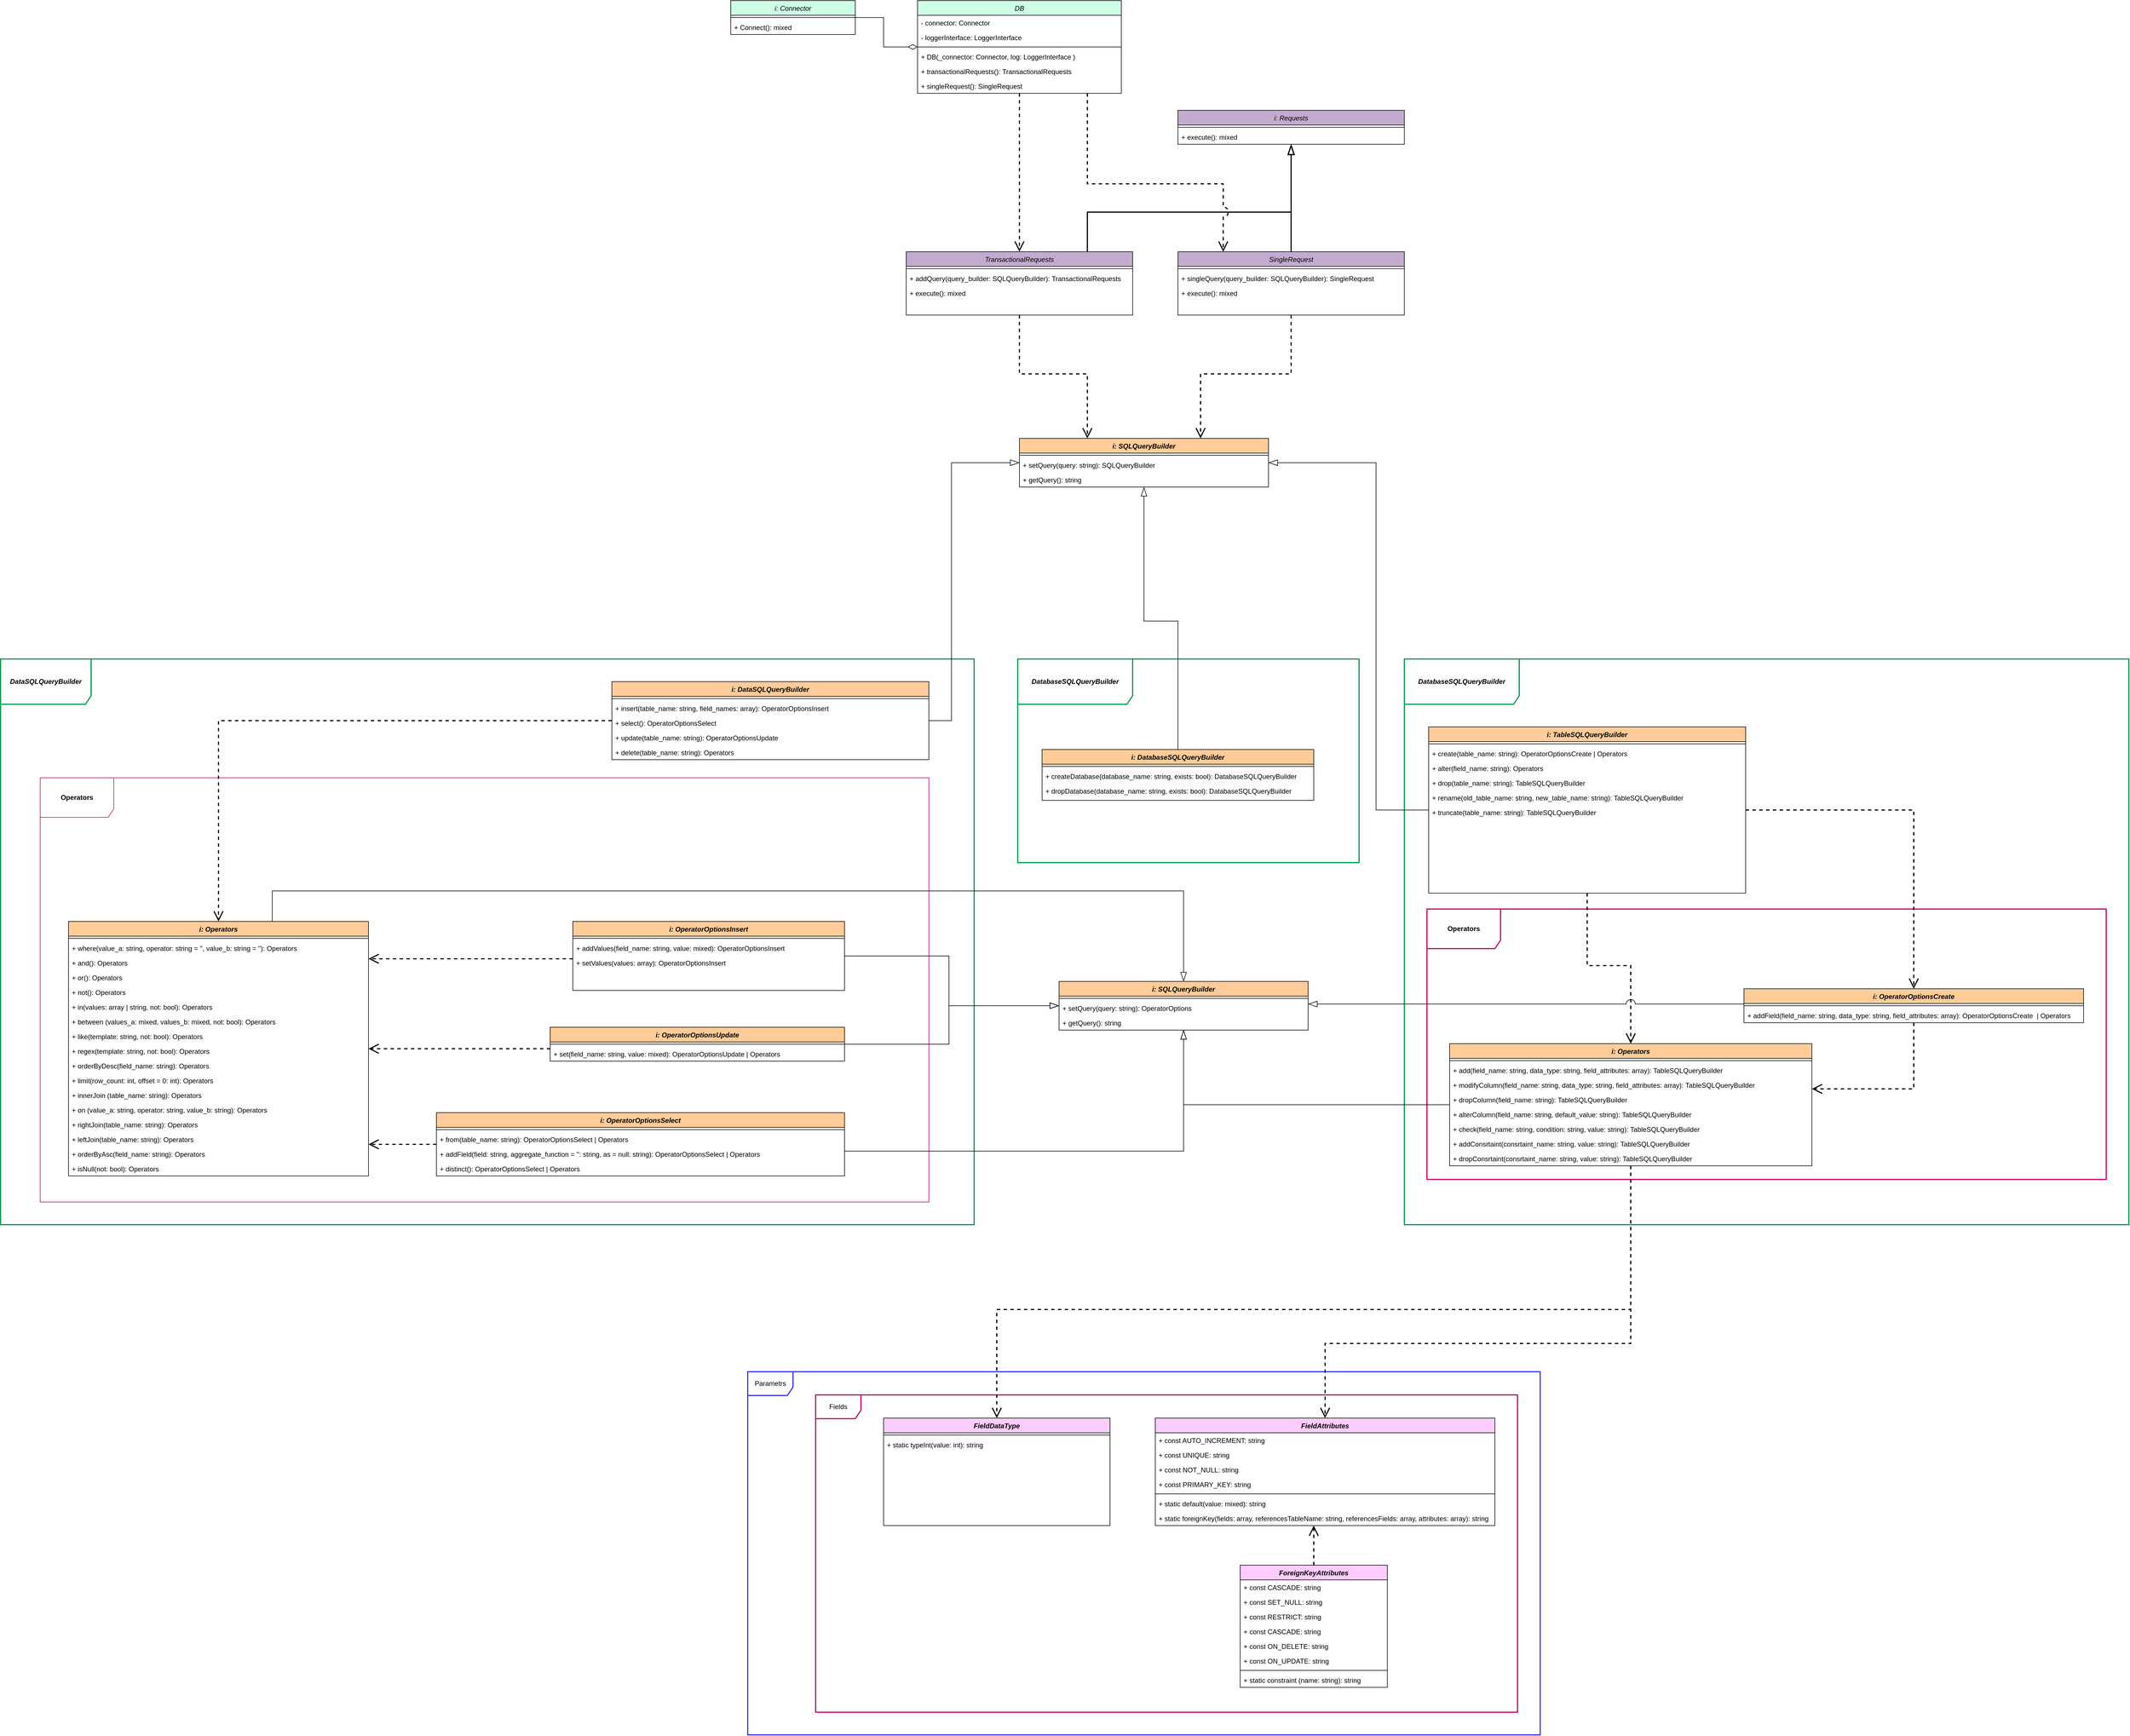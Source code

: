 <mxfile version="20.7.4" type="github">
  <diagram id="C5RBs43oDa-KdzZeNtuy" name="Page-1">
    <mxGraphModel dx="5148" dy="3115" grid="1" gridSize="10" guides="1" tooltips="1" connect="1" arrows="1" fold="1" page="1" pageScale="1" pageWidth="827" pageHeight="1169" math="0" shadow="0">
      <root>
        <mxCell id="WIyWlLk6GJQsqaUBKTNV-0" />
        <mxCell id="WIyWlLk6GJQsqaUBKTNV-1" parent="WIyWlLk6GJQsqaUBKTNV-0" />
        <mxCell id="WAiN5-q9JDeV7tkKnbZo-59" value="Parametrs" style="shape=umlFrame;whiteSpace=wrap;html=1;strokeColor=#3333FF;strokeWidth=2;width=80;height=42;" vertex="1" parent="WIyWlLk6GJQsqaUBKTNV-1">
          <mxGeometry x="-280" y="1900" width="1400" height="642" as="geometry" />
        </mxCell>
        <mxCell id="WAiN5-q9JDeV7tkKnbZo-60" value="Fields" style="shape=umlFrame;whiteSpace=wrap;html=1;strokeColor=#CC0066;strokeWidth=2;width=80;height=42;" vertex="1" parent="WIyWlLk6GJQsqaUBKTNV-1">
          <mxGeometry x="-160" y="1941" width="1240" height="561" as="geometry" />
        </mxCell>
        <mxCell id="WAiN5-q9JDeV7tkKnbZo-33" value="&lt;span style=&quot;font-style: italic; font-weight: 700;&quot;&gt;DatabaseSQLQueryBuilder&lt;/span&gt;" style="shape=umlFrame;whiteSpace=wrap;html=1;width=203;height=80;strokeWidth=2;strokeColor=#00994D;" vertex="1" parent="WIyWlLk6GJQsqaUBKTNV-1">
          <mxGeometry x="880" y="640" width="1280" height="1000" as="geometry" />
        </mxCell>
        <mxCell id="WAiN5-q9JDeV7tkKnbZo-46" value="&lt;b&gt;Operators&lt;/b&gt;" style="shape=umlFrame;whiteSpace=wrap;html=1;width=130;height=70;strokeWidth=2;strokeColor=#CC0066;" vertex="1" parent="WIyWlLk6GJQsqaUBKTNV-1">
          <mxGeometry x="920" y="1082" width="1200" height="478" as="geometry" />
        </mxCell>
        <mxCell id="WAiN5-q9JDeV7tkKnbZo-32" value="&lt;span style=&quot;font-style: italic; font-weight: 700;&quot;&gt;DatabaseSQLQueryBuilder&lt;/span&gt;" style="shape=umlFrame;whiteSpace=wrap;html=1;width=203;height=80;strokeWidth=2;strokeColor=#00994D;" vertex="1" parent="WIyWlLk6GJQsqaUBKTNV-1">
          <mxGeometry x="197" y="640" width="603" height="360" as="geometry" />
        </mxCell>
        <mxCell id="WAiN5-q9JDeV7tkKnbZo-31" value="&lt;span style=&quot;font-style: italic; font-weight: 700;&quot;&gt;DataSQLQueryBuilder&lt;/span&gt;" style="shape=umlFrame;whiteSpace=wrap;html=1;width=160;height=80;strokeWidth=2;strokeColor=#00994D;" vertex="1" parent="WIyWlLk6GJQsqaUBKTNV-1">
          <mxGeometry x="-1600" y="640" width="1720" height="1000" as="geometry" />
        </mxCell>
        <mxCell id="WAiN5-q9JDeV7tkKnbZo-30" value="&lt;b&gt;Operators&lt;/b&gt;" style="shape=umlFrame;whiteSpace=wrap;html=1;width=130;height=70;strokeWidth=1;strokeColor=#CC0066;" vertex="1" parent="WIyWlLk6GJQsqaUBKTNV-1">
          <mxGeometry x="-1530" y="850" width="1570" height="750" as="geometry" />
        </mxCell>
        <mxCell id="WAiN5-q9JDeV7tkKnbZo-80" style="edgeStyle=orthogonalEdgeStyle;rounded=0;jumpStyle=arc;jumpSize=16;orthogonalLoop=1;jettySize=auto;html=1;strokeColor=#000000;strokeWidth=2;endArrow=blockThin;endFill=0;endSize=14;" edge="1" parent="WIyWlLk6GJQsqaUBKTNV-1" source="Jzhj4ECDjxH0V27W4Rqe-80" target="WAiN5-q9JDeV7tkKnbZo-76">
          <mxGeometry x="1" y="-148" relative="1" as="geometry">
            <Array as="points">
              <mxPoint x="320" y="-150" />
              <mxPoint x="680" y="-150" />
            </Array>
            <mxPoint x="130" y="-78" as="offset" />
          </mxGeometry>
        </mxCell>
        <mxCell id="WAiN5-q9JDeV7tkKnbZo-114" style="edgeStyle=orthogonalEdgeStyle;rounded=0;jumpStyle=arc;jumpSize=16;orthogonalLoop=1;jettySize=auto;html=1;dashed=1;strokeColor=#000000;strokeWidth=2;endArrow=open;endFill=0;endSize=14;" edge="1" parent="WIyWlLk6GJQsqaUBKTNV-1" source="Jzhj4ECDjxH0V27W4Rqe-80" target="Jzhj4ECDjxH0V27W4Rqe-112">
          <mxGeometry relative="1" as="geometry">
            <Array as="points">
              <mxPoint x="200" y="136" />
              <mxPoint x="320" y="136" />
            </Array>
          </mxGeometry>
        </mxCell>
        <mxCell id="Jzhj4ECDjxH0V27W4Rqe-80" value="TransactionalRequests" style="swimlane;fontStyle=2;align=center;verticalAlign=top;childLayout=stackLayout;horizontal=1;startSize=26;horizontalStack=0;resizeParent=1;resizeLast=0;collapsible=1;marginBottom=0;rounded=0;shadow=0;strokeWidth=1;fillStyle=solid;fillColor=#C3ABD0;swimlaneFillColor=default;" parent="WIyWlLk6GJQsqaUBKTNV-1" vertex="1">
          <mxGeometry y="-80" width="400" height="112" as="geometry">
            <mxRectangle x="230" y="140" width="160" height="26" as="alternateBounds" />
          </mxGeometry>
        </mxCell>
        <mxCell id="Jzhj4ECDjxH0V27W4Rqe-82" value="" style="line;html=1;strokeWidth=1;align=left;verticalAlign=middle;spacingTop=-1;spacingLeft=3;spacingRight=3;rotatable=0;labelPosition=right;points=[];portConstraint=eastwest;" parent="Jzhj4ECDjxH0V27W4Rqe-80" vertex="1">
          <mxGeometry y="26" width="400" height="8" as="geometry" />
        </mxCell>
        <mxCell id="Jzhj4ECDjxH0V27W4Rqe-83" value="+ addQuery(query_builder: SQLQueryBuilder): TransactionalRequests" style="text;align=left;verticalAlign=top;spacingLeft=4;spacingRight=4;overflow=hidden;rotatable=0;points=[[0,0.5],[1,0.5]];portConstraint=eastwest;" parent="Jzhj4ECDjxH0V27W4Rqe-80" vertex="1">
          <mxGeometry y="34" width="400" height="26" as="geometry" />
        </mxCell>
        <mxCell id="Jzhj4ECDjxH0V27W4Rqe-84" value="+ execute(): mixed" style="text;align=left;verticalAlign=top;spacingLeft=4;spacingRight=4;overflow=hidden;rotatable=0;points=[[0,0.5],[1,0.5]];portConstraint=eastwest;" parent="Jzhj4ECDjxH0V27W4Rqe-80" vertex="1">
          <mxGeometry y="60" width="400" height="26" as="geometry" />
        </mxCell>
        <mxCell id="WAiN5-q9JDeV7tkKnbZo-81" style="edgeStyle=orthogonalEdgeStyle;rounded=0;jumpStyle=arc;jumpSize=16;orthogonalLoop=1;jettySize=auto;html=1;strokeColor=#000000;strokeWidth=2;endArrow=blockThin;endFill=0;endSize=14;" edge="1" parent="WIyWlLk6GJQsqaUBKTNV-1" source="Jzhj4ECDjxH0V27W4Rqe-87" target="WAiN5-q9JDeV7tkKnbZo-76">
          <mxGeometry relative="1" as="geometry" />
        </mxCell>
        <mxCell id="WAiN5-q9JDeV7tkKnbZo-115" style="edgeStyle=orthogonalEdgeStyle;rounded=0;jumpStyle=arc;jumpSize=16;orthogonalLoop=1;jettySize=auto;html=1;dashed=1;strokeColor=#000000;strokeWidth=2;endArrow=open;endFill=0;endSize=14;" edge="1" parent="WIyWlLk6GJQsqaUBKTNV-1" source="Jzhj4ECDjxH0V27W4Rqe-87" target="Jzhj4ECDjxH0V27W4Rqe-112">
          <mxGeometry relative="1" as="geometry">
            <Array as="points">
              <mxPoint x="680" y="136" />
              <mxPoint x="520" y="136" />
            </Array>
          </mxGeometry>
        </mxCell>
        <mxCell id="Jzhj4ECDjxH0V27W4Rqe-87" value="SingleRequest" style="swimlane;fontStyle=2;align=center;verticalAlign=top;childLayout=stackLayout;horizontal=1;startSize=26;horizontalStack=0;resizeParent=1;resizeLast=0;collapsible=1;marginBottom=0;rounded=0;shadow=0;strokeWidth=1;fillStyle=solid;fillColor=#C3ABD0;swimlaneFillColor=default;" parent="WIyWlLk6GJQsqaUBKTNV-1" vertex="1">
          <mxGeometry x="480" y="-80" width="400" height="112" as="geometry">
            <mxRectangle x="230" y="140" width="160" height="26" as="alternateBounds" />
          </mxGeometry>
        </mxCell>
        <mxCell id="Jzhj4ECDjxH0V27W4Rqe-89" value="" style="line;html=1;strokeWidth=1;align=left;verticalAlign=middle;spacingTop=-1;spacingLeft=3;spacingRight=3;rotatable=0;labelPosition=right;points=[];portConstraint=eastwest;" parent="Jzhj4ECDjxH0V27W4Rqe-87" vertex="1">
          <mxGeometry y="26" width="400" height="8" as="geometry" />
        </mxCell>
        <mxCell id="Jzhj4ECDjxH0V27W4Rqe-90" value="+ singleQuery(query_builder: SQLQueryBuilder): SingleRequest" style="text;align=left;verticalAlign=top;spacingLeft=4;spacingRight=4;overflow=hidden;rotatable=0;points=[[0,0.5],[1,0.5]];portConstraint=eastwest;" parent="Jzhj4ECDjxH0V27W4Rqe-87" vertex="1">
          <mxGeometry y="34" width="400" height="26" as="geometry" />
        </mxCell>
        <mxCell id="btSzxbVB9oNvJOBYR2sH-69" value="+ execute(): mixed" style="text;align=left;verticalAlign=top;spacingLeft=4;spacingRight=4;overflow=hidden;rotatable=0;points=[[0,0.5],[1,0.5]];portConstraint=eastwest;" parent="Jzhj4ECDjxH0V27W4Rqe-87" vertex="1">
          <mxGeometry y="60" width="400" height="26" as="geometry" />
        </mxCell>
        <mxCell id="WAiN5-q9JDeV7tkKnbZo-65" style="edgeStyle=orthogonalEdgeStyle;rounded=0;orthogonalLoop=1;jettySize=auto;html=1;strokeWidth=1;endArrow=blockThin;endFill=0;endSize=14;jumpStyle=arc;jumpSize=16;" edge="1" parent="WIyWlLk6GJQsqaUBKTNV-1" source="Jzhj4ECDjxH0V27W4Rqe-106" target="Jzhj4ECDjxH0V27W4Rqe-112">
          <mxGeometry relative="1" as="geometry">
            <Array as="points">
              <mxPoint x="80" y="749" />
              <mxPoint x="80" y="293" />
            </Array>
          </mxGeometry>
        </mxCell>
        <mxCell id="WAiN5-q9JDeV7tkKnbZo-99" style="edgeStyle=orthogonalEdgeStyle;rounded=0;jumpStyle=arc;jumpSize=16;orthogonalLoop=1;jettySize=auto;html=1;strokeColor=#000000;strokeWidth=2;endArrow=open;endFill=0;endSize=14;dashed=1;" edge="1" parent="WIyWlLk6GJQsqaUBKTNV-1" source="Jzhj4ECDjxH0V27W4Rqe-106" target="btSzxbVB9oNvJOBYR2sH-74">
          <mxGeometry relative="1" as="geometry" />
        </mxCell>
        <mxCell id="Jzhj4ECDjxH0V27W4Rqe-106" value="i: DataSQLQueryBuilder" style="swimlane;fontStyle=3;align=center;verticalAlign=top;childLayout=stackLayout;horizontal=1;startSize=26;horizontalStack=0;resizeParent=1;resizeLast=0;collapsible=1;marginBottom=0;rounded=0;shadow=0;strokeWidth=1;fillStyle=solid;fillColor=#FFCC99;swimlaneFillColor=default;" parent="WIyWlLk6GJQsqaUBKTNV-1" vertex="1">
          <mxGeometry x="-520" y="680" width="560" height="138" as="geometry">
            <mxRectangle x="230" y="140" width="160" height="26" as="alternateBounds" />
          </mxGeometry>
        </mxCell>
        <mxCell id="Jzhj4ECDjxH0V27W4Rqe-107" value="" style="line;html=1;strokeWidth=1;align=left;verticalAlign=middle;spacingTop=-1;spacingLeft=3;spacingRight=3;rotatable=0;labelPosition=right;points=[];portConstraint=eastwest;" parent="Jzhj4ECDjxH0V27W4Rqe-106" vertex="1">
          <mxGeometry y="26" width="560" height="8" as="geometry" />
        </mxCell>
        <mxCell id="btSzxbVB9oNvJOBYR2sH-99" value="+ insert(table_name: string, field_names: array): OperatorOptionsInsert" style="text;align=left;verticalAlign=top;spacingLeft=4;spacingRight=4;overflow=hidden;rotatable=0;points=[[0,0.5],[1,0.5]];portConstraint=eastwest;" parent="Jzhj4ECDjxH0V27W4Rqe-106" vertex="1">
          <mxGeometry y="34" width="560" height="26" as="geometry" />
        </mxCell>
        <mxCell id="Jzhj4ECDjxH0V27W4Rqe-109" value="+ select(): OperatorOptionsSelect" style="text;align=left;verticalAlign=top;spacingLeft=4;spacingRight=4;overflow=hidden;rotatable=0;points=[[0,0.5],[1,0.5]];portConstraint=eastwest;" parent="Jzhj4ECDjxH0V27W4Rqe-106" vertex="1">
          <mxGeometry y="60" width="560" height="26" as="geometry" />
        </mxCell>
        <mxCell id="btSzxbVB9oNvJOBYR2sH-103" value="+ update(table_name: string): OperatorOptionsUpdate" style="text;align=left;verticalAlign=top;spacingLeft=4;spacingRight=4;overflow=hidden;rotatable=0;points=[[0,0.5],[1,0.5]];portConstraint=eastwest;" parent="Jzhj4ECDjxH0V27W4Rqe-106" vertex="1">
          <mxGeometry y="86" width="560" height="26" as="geometry" />
        </mxCell>
        <mxCell id="Jzhj4ECDjxH0V27W4Rqe-111" value="+ delete(table_name: string): Operators" style="text;align=left;verticalAlign=top;spacingLeft=4;spacingRight=4;overflow=hidden;rotatable=0;points=[[0,0.5],[1,0.5]];portConstraint=eastwest;" parent="Jzhj4ECDjxH0V27W4Rqe-106" vertex="1">
          <mxGeometry y="112" width="560" height="26" as="geometry" />
        </mxCell>
        <mxCell id="Jzhj4ECDjxH0V27W4Rqe-112" value="i: SQLQueryBuilder" style="swimlane;fontStyle=3;align=center;verticalAlign=top;childLayout=stackLayout;horizontal=1;startSize=26;horizontalStack=0;resizeParent=1;resizeLast=0;collapsible=1;marginBottom=0;rounded=0;shadow=0;strokeWidth=1;fillStyle=solid;fillColor=#FFCC99;swimlaneFillColor=default;" parent="WIyWlLk6GJQsqaUBKTNV-1" vertex="1">
          <mxGeometry x="200" y="250" width="440" height="86" as="geometry">
            <mxRectangle x="230" y="140" width="160" height="26" as="alternateBounds" />
          </mxGeometry>
        </mxCell>
        <mxCell id="Jzhj4ECDjxH0V27W4Rqe-113" value="" style="line;html=1;strokeWidth=1;align=left;verticalAlign=middle;spacingTop=-1;spacingLeft=3;spacingRight=3;rotatable=0;labelPosition=right;points=[];portConstraint=eastwest;" parent="Jzhj4ECDjxH0V27W4Rqe-112" vertex="1">
          <mxGeometry y="26" width="440" height="8" as="geometry" />
        </mxCell>
        <mxCell id="Jzhj4ECDjxH0V27W4Rqe-114" value="+ setQuery(query: string): SQLQueryBuilder" style="text;align=left;verticalAlign=top;spacingLeft=4;spacingRight=4;overflow=hidden;rotatable=0;points=[[0,0.5],[1,0.5]];portConstraint=eastwest;" parent="Jzhj4ECDjxH0V27W4Rqe-112" vertex="1">
          <mxGeometry y="34" width="440" height="26" as="geometry" />
        </mxCell>
        <mxCell id="Jzhj4ECDjxH0V27W4Rqe-115" value="+ getQuery(): string" style="text;align=left;verticalAlign=top;spacingLeft=4;spacingRight=4;overflow=hidden;rotatable=0;points=[[0,0.5],[1,0.5]];portConstraint=eastwest;" parent="Jzhj4ECDjxH0V27W4Rqe-112" vertex="1">
          <mxGeometry y="60" width="440" height="26" as="geometry" />
        </mxCell>
        <mxCell id="WAiN5-q9JDeV7tkKnbZo-71" style="edgeStyle=orthogonalEdgeStyle;rounded=0;jumpStyle=arc;jumpSize=16;orthogonalLoop=1;jettySize=auto;html=1;strokeColor=#000000;strokeWidth=1;endArrow=blockThin;endFill=0;endSize=14;" edge="1" parent="WIyWlLk6GJQsqaUBKTNV-1" source="Jzhj4ECDjxH0V27W4Rqe-116" target="Jzhj4ECDjxH0V27W4Rqe-112">
          <mxGeometry relative="1" as="geometry">
            <Array as="points">
              <mxPoint x="830" y="907" />
              <mxPoint x="830" y="293" />
            </Array>
          </mxGeometry>
        </mxCell>
        <mxCell id="WAiN5-q9JDeV7tkKnbZo-104" style="edgeStyle=orthogonalEdgeStyle;rounded=0;jumpStyle=arc;jumpSize=16;orthogonalLoop=1;jettySize=auto;html=1;dashed=1;strokeColor=#000000;strokeWidth=2;endArrow=open;endFill=0;endSize=14;" edge="1" parent="WIyWlLk6GJQsqaUBKTNV-1" source="Jzhj4ECDjxH0V27W4Rqe-116" target="WAiN5-q9JDeV7tkKnbZo-47">
          <mxGeometry relative="1" as="geometry">
            <Array as="points">
              <mxPoint x="1780" y="907" />
            </Array>
          </mxGeometry>
        </mxCell>
        <mxCell id="WAiN5-q9JDeV7tkKnbZo-105" style="edgeStyle=orthogonalEdgeStyle;rounded=0;jumpStyle=arc;jumpSize=16;orthogonalLoop=1;jettySize=auto;html=1;entryX=0.5;entryY=0;entryDx=0;entryDy=0;dashed=1;strokeColor=#000000;strokeWidth=2;endArrow=open;endFill=0;endSize=14;" edge="1" parent="WIyWlLk6GJQsqaUBKTNV-1" source="Jzhj4ECDjxH0V27W4Rqe-116" target="WAiN5-q9JDeV7tkKnbZo-34">
          <mxGeometry relative="1" as="geometry" />
        </mxCell>
        <mxCell id="Jzhj4ECDjxH0V27W4Rqe-116" value="i: TableSQLQueryBuilder" style="swimlane;fontStyle=3;align=center;verticalAlign=top;childLayout=stackLayout;horizontal=1;startSize=26;horizontalStack=0;resizeParent=1;resizeLast=0;collapsible=1;marginBottom=0;rounded=0;shadow=0;strokeWidth=1;fillStyle=solid;fillColor=#FFCC99;swimlaneFillColor=default;" parent="WIyWlLk6GJQsqaUBKTNV-1" vertex="1">
          <mxGeometry x="923" y="760" width="560" height="294" as="geometry">
            <mxRectangle x="230" y="140" width="160" height="26" as="alternateBounds" />
          </mxGeometry>
        </mxCell>
        <mxCell id="Jzhj4ECDjxH0V27W4Rqe-117" value="" style="line;html=1;strokeWidth=1;align=left;verticalAlign=middle;spacingTop=-1;spacingLeft=3;spacingRight=3;rotatable=0;labelPosition=right;points=[];portConstraint=eastwest;" parent="Jzhj4ECDjxH0V27W4Rqe-116" vertex="1">
          <mxGeometry y="26" width="560" height="8" as="geometry" />
        </mxCell>
        <mxCell id="Jzhj4ECDjxH0V27W4Rqe-118" value="+ create(table_name: string): OperatorOptionsCreate | Operators" style="text;align=left;verticalAlign=top;spacingLeft=4;spacingRight=4;overflow=hidden;rotatable=0;points=[[0,0.5],[1,0.5]];portConstraint=eastwest;" parent="Jzhj4ECDjxH0V27W4Rqe-116" vertex="1">
          <mxGeometry y="34" width="560" height="26" as="geometry" />
        </mxCell>
        <mxCell id="Jzhj4ECDjxH0V27W4Rqe-122" value="+ alter(field_name: string): Operators" style="text;align=left;verticalAlign=top;spacingLeft=4;spacingRight=4;overflow=hidden;rotatable=0;points=[[0,0.5],[1,0.5]];portConstraint=eastwest;" parent="Jzhj4ECDjxH0V27W4Rqe-116" vertex="1">
          <mxGeometry y="60" width="560" height="26" as="geometry" />
        </mxCell>
        <mxCell id="Jzhj4ECDjxH0V27W4Rqe-121" value="+ drop(table_name: string): TableSQLQueryBuilder" style="text;align=left;verticalAlign=top;spacingLeft=4;spacingRight=4;overflow=hidden;rotatable=0;points=[[0,0.5],[1,0.5]];portConstraint=eastwest;fillColor=none;" parent="Jzhj4ECDjxH0V27W4Rqe-116" vertex="1">
          <mxGeometry y="86" width="560" height="26" as="geometry" />
        </mxCell>
        <mxCell id="WAiN5-q9JDeV7tkKnbZo-51" value="+ rename(old_table_name: string, new_table_name: string): TableSQLQueryBuilder" style="text;align=left;verticalAlign=top;spacingLeft=4;spacingRight=4;overflow=hidden;rotatable=0;points=[[0,0.5],[1,0.5]];portConstraint=eastwest;fillColor=none;" vertex="1" parent="Jzhj4ECDjxH0V27W4Rqe-116">
          <mxGeometry y="112" width="560" height="26" as="geometry" />
        </mxCell>
        <mxCell id="Jzhj4ECDjxH0V27W4Rqe-120" value="+ truncate(table_name: string): TableSQLQueryBuilder" style="text;align=left;verticalAlign=top;spacingLeft=4;spacingRight=4;overflow=hidden;rotatable=0;points=[[0,0.5],[1,0.5]];portConstraint=eastwest;" parent="Jzhj4ECDjxH0V27W4Rqe-116" vertex="1">
          <mxGeometry y="138" width="560" height="26" as="geometry" />
        </mxCell>
        <mxCell id="WAiN5-q9JDeV7tkKnbZo-70" style="edgeStyle=orthogonalEdgeStyle;rounded=0;jumpStyle=arc;jumpSize=16;orthogonalLoop=1;jettySize=auto;html=1;strokeColor=#000000;strokeWidth=1;endArrow=blockThin;endFill=0;endSize=14;" edge="1" parent="WIyWlLk6GJQsqaUBKTNV-1" source="Jzhj4ECDjxH0V27W4Rqe-128" target="Jzhj4ECDjxH0V27W4Rqe-112">
          <mxGeometry relative="1" as="geometry" />
        </mxCell>
        <mxCell id="Jzhj4ECDjxH0V27W4Rqe-128" value="i: DatabaseSQLQueryBuilder" style="swimlane;fontStyle=3;align=center;verticalAlign=top;childLayout=stackLayout;horizontal=1;startSize=26;horizontalStack=0;resizeParent=1;resizeLast=0;collapsible=1;marginBottom=0;rounded=0;shadow=0;strokeWidth=1;fillStyle=solid;fillColor=#FFCC99;swimlaneFillColor=default;" parent="WIyWlLk6GJQsqaUBKTNV-1" vertex="1">
          <mxGeometry x="240" y="800" width="480" height="90" as="geometry">
            <mxRectangle x="230" y="140" width="160" height="26" as="alternateBounds" />
          </mxGeometry>
        </mxCell>
        <mxCell id="Jzhj4ECDjxH0V27W4Rqe-129" value="" style="line;html=1;strokeWidth=1;align=left;verticalAlign=middle;spacingTop=-1;spacingLeft=3;spacingRight=3;rotatable=0;labelPosition=right;points=[];portConstraint=eastwest;" parent="Jzhj4ECDjxH0V27W4Rqe-128" vertex="1">
          <mxGeometry y="26" width="480" height="8" as="geometry" />
        </mxCell>
        <mxCell id="Jzhj4ECDjxH0V27W4Rqe-130" value="+ createDatabase(database_name: string, exists: bool): DatabaseSQLQueryBuilder" style="text;align=left;verticalAlign=top;spacingLeft=4;spacingRight=4;overflow=hidden;rotatable=0;points=[[0,0.5],[1,0.5]];portConstraint=eastwest;" parent="Jzhj4ECDjxH0V27W4Rqe-128" vertex="1">
          <mxGeometry y="34" width="480" height="26" as="geometry" />
        </mxCell>
        <mxCell id="Jzhj4ECDjxH0V27W4Rqe-131" value="+ dropDatabase(database_name: string, exists: bool): DatabaseSQLQueryBuilder" style="text;align=left;verticalAlign=top;spacingLeft=4;spacingRight=4;overflow=hidden;rotatable=0;points=[[0,0.5],[1,0.5]];portConstraint=eastwest;" parent="Jzhj4ECDjxH0V27W4Rqe-128" vertex="1">
          <mxGeometry y="60" width="480" height="26" as="geometry" />
        </mxCell>
        <mxCell id="Jzhj4ECDjxH0V27W4Rqe-132" value="FieldAttributes" style="swimlane;fontStyle=3;align=center;verticalAlign=top;childLayout=stackLayout;horizontal=1;startSize=26;horizontalStack=0;resizeParent=1;resizeLast=0;collapsible=1;marginBottom=0;rounded=0;shadow=0;strokeWidth=1;fillStyle=solid;fillColor=#FFCCFF;swimlaneFillColor=default;" parent="WIyWlLk6GJQsqaUBKTNV-1" vertex="1">
          <mxGeometry x="440" y="1982" width="600" height="190" as="geometry">
            <mxRectangle x="230" y="140" width="160" height="26" as="alternateBounds" />
          </mxGeometry>
        </mxCell>
        <mxCell id="Jzhj4ECDjxH0V27W4Rqe-133" value="+ const AUTO_INCREMENT: string" style="text;align=left;verticalAlign=top;spacingLeft=4;spacingRight=4;overflow=hidden;rotatable=0;points=[[0,0.5],[1,0.5]];portConstraint=eastwest;" parent="Jzhj4ECDjxH0V27W4Rqe-132" vertex="1">
          <mxGeometry y="26" width="600" height="26" as="geometry" />
        </mxCell>
        <mxCell id="Jzhj4ECDjxH0V27W4Rqe-134" value="+ const UNIQUE: string" style="text;align=left;verticalAlign=top;spacingLeft=4;spacingRight=4;overflow=hidden;rotatable=0;points=[[0,0.5],[1,0.5]];portConstraint=eastwest;" parent="Jzhj4ECDjxH0V27W4Rqe-132" vertex="1">
          <mxGeometry y="52" width="600" height="26" as="geometry" />
        </mxCell>
        <mxCell id="Jzhj4ECDjxH0V27W4Rqe-135" value="+ const NOT_NULL: string" style="text;align=left;verticalAlign=top;spacingLeft=4;spacingRight=4;overflow=hidden;rotatable=0;points=[[0,0.5],[1,0.5]];portConstraint=eastwest;" parent="Jzhj4ECDjxH0V27W4Rqe-132" vertex="1">
          <mxGeometry y="78" width="600" height="26" as="geometry" />
        </mxCell>
        <mxCell id="Jzhj4ECDjxH0V27W4Rqe-136" value="+ const PRIMARY_KEY: string" style="text;align=left;verticalAlign=top;spacingLeft=4;spacingRight=4;overflow=hidden;rotatable=0;points=[[0,0.5],[1,0.5]];portConstraint=eastwest;" parent="Jzhj4ECDjxH0V27W4Rqe-132" vertex="1">
          <mxGeometry y="104" width="600" height="26" as="geometry" />
        </mxCell>
        <mxCell id="Jzhj4ECDjxH0V27W4Rqe-137" value="" style="line;html=1;strokeWidth=1;align=left;verticalAlign=middle;spacingTop=-1;spacingLeft=3;spacingRight=3;rotatable=0;labelPosition=right;points=[];portConstraint=eastwest;" parent="Jzhj4ECDjxH0V27W4Rqe-132" vertex="1">
          <mxGeometry y="130" width="600" height="8" as="geometry" />
        </mxCell>
        <mxCell id="Jzhj4ECDjxH0V27W4Rqe-138" value="+ static default(value: mixed): string" style="text;align=left;verticalAlign=top;spacingLeft=4;spacingRight=4;overflow=hidden;rotatable=0;points=[[0,0.5],[1,0.5]];portConstraint=eastwest;" parent="Jzhj4ECDjxH0V27W4Rqe-132" vertex="1">
          <mxGeometry y="138" width="600" height="26" as="geometry" />
        </mxCell>
        <mxCell id="btSzxbVB9oNvJOBYR2sH-6" value="+ static foreignKey(fields: array, referencesTableName: string, referencesFields: array, attributes: array): string" style="text;align=left;verticalAlign=top;spacingLeft=4;spacingRight=4;overflow=hidden;rotatable=0;points=[[0,0.5],[1,0.5]];portConstraint=eastwest;" parent="Jzhj4ECDjxH0V27W4Rqe-132" vertex="1">
          <mxGeometry y="164" width="600" height="26" as="geometry" />
        </mxCell>
        <mxCell id="Jzhj4ECDjxH0V27W4Rqe-139" value="FieldDataType" style="swimlane;fontStyle=3;align=center;verticalAlign=top;childLayout=stackLayout;horizontal=1;startSize=26;horizontalStack=0;resizeParent=1;resizeLast=0;collapsible=1;marginBottom=0;rounded=0;shadow=0;strokeWidth=1;fillStyle=solid;fillColor=#FFCCFF;swimlaneFillColor=default;" parent="WIyWlLk6GJQsqaUBKTNV-1" vertex="1">
          <mxGeometry x="-40" y="1982" width="400" height="190" as="geometry">
            <mxRectangle x="230" y="140" width="160" height="26" as="alternateBounds" />
          </mxGeometry>
        </mxCell>
        <mxCell id="Jzhj4ECDjxH0V27W4Rqe-140" value="" style="line;html=1;strokeWidth=1;align=left;verticalAlign=middle;spacingTop=-1;spacingLeft=3;spacingRight=3;rotatable=0;labelPosition=right;points=[];portConstraint=eastwest;" parent="Jzhj4ECDjxH0V27W4Rqe-139" vertex="1">
          <mxGeometry y="26" width="400" height="8" as="geometry" />
        </mxCell>
        <mxCell id="Jzhj4ECDjxH0V27W4Rqe-141" value="+ static typeInt(value: int): string" style="text;align=left;verticalAlign=top;spacingLeft=4;spacingRight=4;overflow=hidden;rotatable=0;points=[[0,0.5],[1,0.5]];portConstraint=eastwest;" parent="Jzhj4ECDjxH0V27W4Rqe-139" vertex="1">
          <mxGeometry y="34" width="400" height="26" as="geometry" />
        </mxCell>
        <mxCell id="btSzxbVB9oNvJOBYR2sH-25" style="edgeStyle=orthogonalEdgeStyle;rounded=0;jumpSize=6;orthogonalLoop=1;jettySize=auto;html=1;dashed=1;strokeWidth=2;endArrow=open;endFill=0;endSize=14;targetPerimeterSpacing=0;" parent="WIyWlLk6GJQsqaUBKTNV-1" source="btSzxbVB9oNvJOBYR2sH-8" target="Jzhj4ECDjxH0V27W4Rqe-132" edge="1">
          <mxGeometry relative="1" as="geometry">
            <Array as="points">
              <mxPoint x="710" y="1992" />
              <mxPoint x="710" y="1992" />
            </Array>
          </mxGeometry>
        </mxCell>
        <mxCell id="btSzxbVB9oNvJOBYR2sH-8" value="ForeignKeyAttributes" style="swimlane;fontStyle=3;align=center;verticalAlign=top;childLayout=stackLayout;horizontal=1;startSize=26;horizontalStack=0;resizeParent=1;resizeLast=0;collapsible=1;marginBottom=0;rounded=0;shadow=0;strokeWidth=1;fillStyle=solid;fillColor=#FFCCFF;swimlaneFillColor=default;" parent="WIyWlLk6GJQsqaUBKTNV-1" vertex="1">
          <mxGeometry x="590" y="2242" width="260" height="216" as="geometry">
            <mxRectangle x="230" y="140" width="160" height="26" as="alternateBounds" />
          </mxGeometry>
        </mxCell>
        <mxCell id="btSzxbVB9oNvJOBYR2sH-22" value="+ const CASCADE: string" style="text;align=left;verticalAlign=top;spacingLeft=4;spacingRight=4;overflow=hidden;rotatable=0;points=[[0,0.5],[1,0.5]];portConstraint=eastwest;" parent="btSzxbVB9oNvJOBYR2sH-8" vertex="1">
          <mxGeometry y="26" width="260" height="26" as="geometry" />
        </mxCell>
        <mxCell id="btSzxbVB9oNvJOBYR2sH-20" value="+ const SET_NULL: string" style="text;align=left;verticalAlign=top;spacingLeft=4;spacingRight=4;overflow=hidden;rotatable=0;points=[[0,0.5],[1,0.5]];portConstraint=eastwest;" parent="btSzxbVB9oNvJOBYR2sH-8" vertex="1">
          <mxGeometry y="52" width="260" height="26" as="geometry" />
        </mxCell>
        <mxCell id="btSzxbVB9oNvJOBYR2sH-21" value="+ const RESTRICT: string" style="text;align=left;verticalAlign=top;spacingLeft=4;spacingRight=4;overflow=hidden;rotatable=0;points=[[0,0.5],[1,0.5]];portConstraint=eastwest;" parent="btSzxbVB9oNvJOBYR2sH-8" vertex="1">
          <mxGeometry y="78" width="260" height="26" as="geometry" />
        </mxCell>
        <mxCell id="btSzxbVB9oNvJOBYR2sH-19" value="+ const CASCADE: string" style="text;align=left;verticalAlign=top;spacingLeft=4;spacingRight=4;overflow=hidden;rotatable=0;points=[[0,0.5],[1,0.5]];portConstraint=eastwest;" parent="btSzxbVB9oNvJOBYR2sH-8" vertex="1">
          <mxGeometry y="104" width="260" height="26" as="geometry" />
        </mxCell>
        <mxCell id="btSzxbVB9oNvJOBYR2sH-17" value="+ const ON_DELETE: string" style="text;align=left;verticalAlign=top;spacingLeft=4;spacingRight=4;overflow=hidden;rotatable=0;points=[[0,0.5],[1,0.5]];portConstraint=eastwest;" parent="btSzxbVB9oNvJOBYR2sH-8" vertex="1">
          <mxGeometry y="130" width="260" height="26" as="geometry" />
        </mxCell>
        <mxCell id="btSzxbVB9oNvJOBYR2sH-26" value="+ const ON_UPDATE: string" style="text;align=left;verticalAlign=top;spacingLeft=4;spacingRight=4;overflow=hidden;rotatable=0;points=[[0,0.5],[1,0.5]];portConstraint=eastwest;" parent="btSzxbVB9oNvJOBYR2sH-8" vertex="1">
          <mxGeometry y="156" width="260" height="26" as="geometry" />
        </mxCell>
        <mxCell id="btSzxbVB9oNvJOBYR2sH-13" value="" style="line;html=1;strokeWidth=1;align=left;verticalAlign=middle;spacingTop=-1;spacingLeft=3;spacingRight=3;rotatable=0;labelPosition=right;points=[];portConstraint=eastwest;" parent="btSzxbVB9oNvJOBYR2sH-8" vertex="1">
          <mxGeometry y="182" width="260" height="8" as="geometry" />
        </mxCell>
        <mxCell id="btSzxbVB9oNvJOBYR2sH-16" value="+ static constraint (name: string): string" style="text;align=left;verticalAlign=top;spacingLeft=4;spacingRight=4;overflow=hidden;rotatable=0;points=[[0,0.5],[1,0.5]];portConstraint=eastwest;" parent="btSzxbVB9oNvJOBYR2sH-8" vertex="1">
          <mxGeometry y="190" width="260" height="26" as="geometry" />
        </mxCell>
        <mxCell id="WAiN5-q9JDeV7tkKnbZo-138" style="edgeStyle=orthogonalEdgeStyle;rounded=0;jumpStyle=arc;jumpSize=16;orthogonalLoop=1;jettySize=auto;html=1;strokeColor=#000000;strokeWidth=2;endArrow=open;endFill=0;endSize=14;dashed=1;" edge="1" parent="WIyWlLk6GJQsqaUBKTNV-1" source="btSzxbVB9oNvJOBYR2sH-29" target="Jzhj4ECDjxH0V27W4Rqe-80">
          <mxGeometry relative="1" as="geometry" />
        </mxCell>
        <mxCell id="WAiN5-q9JDeV7tkKnbZo-139" style="edgeStyle=orthogonalEdgeStyle;rounded=0;jumpStyle=arc;jumpSize=16;orthogonalLoop=1;jettySize=auto;html=1;dashed=1;strokeColor=#000000;strokeWidth=2;endArrow=open;endFill=0;endSize=14;" edge="1" parent="WIyWlLk6GJQsqaUBKTNV-1" source="btSzxbVB9oNvJOBYR2sH-29" target="Jzhj4ECDjxH0V27W4Rqe-87">
          <mxGeometry relative="1" as="geometry">
            <Array as="points">
              <mxPoint x="320" y="-200" />
              <mxPoint x="560" y="-200" />
            </Array>
          </mxGeometry>
        </mxCell>
        <mxCell id="btSzxbVB9oNvJOBYR2sH-29" value="DB" style="swimlane;fontStyle=2;align=center;verticalAlign=top;childLayout=stackLayout;horizontal=1;startSize=26;horizontalStack=0;resizeParent=1;resizeLast=0;collapsible=1;marginBottom=0;rounded=0;shadow=0;strokeWidth=1;fillStyle=solid;fillColor=#CCFFE6;swimlaneFillColor=default;" parent="WIyWlLk6GJQsqaUBKTNV-1" vertex="1">
          <mxGeometry x="20" y="-524" width="360" height="164" as="geometry">
            <mxRectangle x="230" y="140" width="160" height="26" as="alternateBounds" />
          </mxGeometry>
        </mxCell>
        <mxCell id="btSzxbVB9oNvJOBYR2sH-30" value="- connector: Connector" style="text;align=left;verticalAlign=top;spacingLeft=4;spacingRight=4;overflow=hidden;rotatable=0;points=[[0,0.5],[1,0.5]];portConstraint=eastwest;" parent="btSzxbVB9oNvJOBYR2sH-29" vertex="1">
          <mxGeometry y="26" width="360" height="26" as="geometry" />
        </mxCell>
        <mxCell id="btSzxbVB9oNvJOBYR2sH-31" value="- loggerInterface: LoggerInterface " style="text;align=left;verticalAlign=top;spacingLeft=4;spacingRight=4;overflow=hidden;rotatable=0;points=[[0,0.5],[1,0.5]];portConstraint=eastwest;" parent="btSzxbVB9oNvJOBYR2sH-29" vertex="1">
          <mxGeometry y="52" width="360" height="26" as="geometry" />
        </mxCell>
        <mxCell id="btSzxbVB9oNvJOBYR2sH-33" value="" style="line;html=1;strokeWidth=1;align=left;verticalAlign=middle;spacingTop=-1;spacingLeft=3;spacingRight=3;rotatable=0;labelPosition=right;points=[];portConstraint=eastwest;" parent="btSzxbVB9oNvJOBYR2sH-29" vertex="1">
          <mxGeometry y="78" width="360" height="8" as="geometry" />
        </mxCell>
        <mxCell id="btSzxbVB9oNvJOBYR2sH-34" value="+ DB(_connector: Connector, log: LoggerInterface )" style="text;align=left;verticalAlign=top;spacingLeft=4;spacingRight=4;overflow=hidden;rotatable=0;points=[[0,0.5],[1,0.5]];portConstraint=eastwest;" parent="btSzxbVB9oNvJOBYR2sH-29" vertex="1">
          <mxGeometry y="86" width="360" height="26" as="geometry" />
        </mxCell>
        <mxCell id="btSzxbVB9oNvJOBYR2sH-72" value="+ transactionalRequests(): TransactionalRequests" style="text;align=left;verticalAlign=top;spacingLeft=4;spacingRight=4;overflow=hidden;rotatable=0;points=[[0,0.5],[1,0.5]];portConstraint=eastwest;" parent="btSzxbVB9oNvJOBYR2sH-29" vertex="1">
          <mxGeometry y="112" width="360" height="26" as="geometry" />
        </mxCell>
        <mxCell id="btSzxbVB9oNvJOBYR2sH-51" value="+ singleRequest(): SingleRequest" style="text;align=left;verticalAlign=top;spacingLeft=4;spacingRight=4;overflow=hidden;rotatable=0;points=[[0,0.5],[1,0.5]];portConstraint=eastwest;" parent="btSzxbVB9oNvJOBYR2sH-29" vertex="1">
          <mxGeometry y="138" width="360" height="26" as="geometry" />
        </mxCell>
        <mxCell id="WAiN5-q9JDeV7tkKnbZo-116" style="edgeStyle=orthogonalEdgeStyle;rounded=0;jumpStyle=arc;jumpSize=16;orthogonalLoop=1;jettySize=auto;html=1;strokeColor=#000000;strokeWidth=1;endArrow=diamondThin;endFill=0;endSize=14;" edge="1" parent="WIyWlLk6GJQsqaUBKTNV-1" source="btSzxbVB9oNvJOBYR2sH-41" target="btSzxbVB9oNvJOBYR2sH-29">
          <mxGeometry relative="1" as="geometry" />
        </mxCell>
        <mxCell id="btSzxbVB9oNvJOBYR2sH-41" value="i: Connector" style="swimlane;fontStyle=2;align=center;verticalAlign=top;childLayout=stackLayout;horizontal=1;startSize=26;horizontalStack=0;resizeParent=1;resizeLast=0;collapsible=1;marginBottom=0;rounded=0;shadow=0;strokeWidth=1;fillStyle=solid;fillColor=#CCFFE6;swimlaneFillColor=default;" parent="WIyWlLk6GJQsqaUBKTNV-1" vertex="1">
          <mxGeometry x="-310" y="-524" width="220" height="60" as="geometry">
            <mxRectangle x="230" y="140" width="160" height="26" as="alternateBounds" />
          </mxGeometry>
        </mxCell>
        <mxCell id="btSzxbVB9oNvJOBYR2sH-44" value="" style="line;html=1;strokeWidth=1;align=left;verticalAlign=middle;spacingTop=-1;spacingLeft=3;spacingRight=3;rotatable=0;labelPosition=right;points=[];portConstraint=eastwest;" parent="btSzxbVB9oNvJOBYR2sH-41" vertex="1">
          <mxGeometry y="26" width="220" height="8" as="geometry" />
        </mxCell>
        <mxCell id="btSzxbVB9oNvJOBYR2sH-45" value="+ Connect(): mixed" style="text;align=left;verticalAlign=top;spacingLeft=4;spacingRight=4;overflow=hidden;rotatable=0;points=[[0,0.5],[1,0.5]];portConstraint=eastwest;" parent="btSzxbVB9oNvJOBYR2sH-41" vertex="1">
          <mxGeometry y="34" width="220" height="26" as="geometry" />
        </mxCell>
        <mxCell id="WAiN5-q9JDeV7tkKnbZo-122" style="edgeStyle=orthogonalEdgeStyle;rounded=0;jumpStyle=arc;jumpSize=16;orthogonalLoop=1;jettySize=auto;html=1;strokeColor=#000000;strokeWidth=1;endArrow=blockThin;endFill=0;endSize=14;" edge="1" parent="WIyWlLk6GJQsqaUBKTNV-1" source="btSzxbVB9oNvJOBYR2sH-74" target="WAiN5-q9JDeV7tkKnbZo-118">
          <mxGeometry relative="1" as="geometry">
            <Array as="points">
              <mxPoint x="-1120" y="1050" />
              <mxPoint x="490" y="1050" />
            </Array>
          </mxGeometry>
        </mxCell>
        <mxCell id="btSzxbVB9oNvJOBYR2sH-74" value="i: Operators" style="swimlane;fontStyle=3;align=center;verticalAlign=top;childLayout=stackLayout;horizontal=1;startSize=26;horizontalStack=0;resizeParent=1;resizeLast=0;collapsible=1;marginBottom=0;rounded=0;shadow=0;strokeWidth=1;fillStyle=solid;fillColor=#FFCC99;swimlaneFillColor=default;" parent="WIyWlLk6GJQsqaUBKTNV-1" vertex="1">
          <mxGeometry x="-1480" y="1104" width="530" height="450" as="geometry">
            <mxRectangle x="230" y="140" width="160" height="26" as="alternateBounds" />
          </mxGeometry>
        </mxCell>
        <mxCell id="btSzxbVB9oNvJOBYR2sH-75" value="" style="line;html=1;strokeWidth=1;align=left;verticalAlign=middle;spacingTop=-1;spacingLeft=3;spacingRight=3;rotatable=0;labelPosition=right;points=[];portConstraint=eastwest;" parent="btSzxbVB9oNvJOBYR2sH-74" vertex="1">
          <mxGeometry y="26" width="530" height="8" as="geometry" />
        </mxCell>
        <mxCell id="btSzxbVB9oNvJOBYR2sH-108" value="+ where(value_a: string, operator: string = &#39;&#39;, value_b: string = &#39;&#39;): Operators" style="text;align=left;verticalAlign=top;spacingLeft=4;spacingRight=4;overflow=hidden;rotatable=0;points=[[0,0.5],[1,0.5]];portConstraint=eastwest;" parent="btSzxbVB9oNvJOBYR2sH-74" vertex="1">
          <mxGeometry y="34" width="530" height="26" as="geometry" />
        </mxCell>
        <mxCell id="btSzxbVB9oNvJOBYR2sH-60" value="+ and(): Operators" style="text;align=left;verticalAlign=top;spacingLeft=4;spacingRight=4;overflow=hidden;rotatable=0;points=[[0,0.5],[1,0.5]];portConstraint=eastwest;" parent="btSzxbVB9oNvJOBYR2sH-74" vertex="1">
          <mxGeometry y="60" width="530" height="26" as="geometry" />
        </mxCell>
        <mxCell id="btSzxbVB9oNvJOBYR2sH-61" value="+ or(): Operators" style="text;align=left;verticalAlign=top;spacingLeft=4;spacingRight=4;overflow=hidden;rotatable=0;points=[[0,0.5],[1,0.5]];portConstraint=eastwest;" parent="btSzxbVB9oNvJOBYR2sH-74" vertex="1">
          <mxGeometry y="86" width="530" height="26" as="geometry" />
        </mxCell>
        <mxCell id="btSzxbVB9oNvJOBYR2sH-62" value="+ not(): Operators" style="text;align=left;verticalAlign=top;spacingLeft=4;spacingRight=4;overflow=hidden;rotatable=0;points=[[0,0.5],[1,0.5]];portConstraint=eastwest;" parent="btSzxbVB9oNvJOBYR2sH-74" vertex="1">
          <mxGeometry y="112" width="530" height="26" as="geometry" />
        </mxCell>
        <mxCell id="btSzxbVB9oNvJOBYR2sH-65" value="+ in(values: array | string, not: bool): Operators" style="text;align=left;verticalAlign=top;spacingLeft=4;spacingRight=4;overflow=hidden;rotatable=0;points=[[0,0.5],[1,0.5]];portConstraint=eastwest;" parent="btSzxbVB9oNvJOBYR2sH-74" vertex="1">
          <mxGeometry y="138" width="530" height="26" as="geometry" />
        </mxCell>
        <mxCell id="btSzxbVB9oNvJOBYR2sH-66" value="+ between (values_a: mixed, values_b: mixed, not: bool): Operators" style="text;align=left;verticalAlign=top;spacingLeft=4;spacingRight=4;overflow=hidden;rotatable=0;points=[[0,0.5],[1,0.5]];portConstraint=eastwest;" parent="btSzxbVB9oNvJOBYR2sH-74" vertex="1">
          <mxGeometry y="164" width="530" height="26" as="geometry" />
        </mxCell>
        <mxCell id="WAiN5-q9JDeV7tkKnbZo-2" value="+ like(template: string, not: bool): Operators" style="text;align=left;verticalAlign=top;spacingLeft=4;spacingRight=4;overflow=hidden;rotatable=0;points=[[0,0.5],[1,0.5]];portConstraint=eastwest;" vertex="1" parent="btSzxbVB9oNvJOBYR2sH-74">
          <mxGeometry y="190" width="530" height="26" as="geometry" />
        </mxCell>
        <mxCell id="WAiN5-q9JDeV7tkKnbZo-3" value="+ regex(template: string, not: bool): Operators" style="text;align=left;verticalAlign=top;spacingLeft=4;spacingRight=4;overflow=hidden;rotatable=0;points=[[0,0.5],[1,0.5]];portConstraint=eastwest;" vertex="1" parent="btSzxbVB9oNvJOBYR2sH-74">
          <mxGeometry y="216" width="530" height="26" as="geometry" />
        </mxCell>
        <mxCell id="WAiN5-q9JDeV7tkKnbZo-6" value="+ orderByDesc(field_name: string): Operators" style="text;align=left;verticalAlign=top;spacingLeft=4;spacingRight=4;overflow=hidden;rotatable=0;points=[[0,0.5],[1,0.5]];portConstraint=eastwest;" vertex="1" parent="btSzxbVB9oNvJOBYR2sH-74">
          <mxGeometry y="242" width="530" height="26" as="geometry" />
        </mxCell>
        <mxCell id="WAiN5-q9JDeV7tkKnbZo-7" value="+ limit(row_count: int, offset = 0: int): Operators" style="text;align=left;verticalAlign=top;spacingLeft=4;spacingRight=4;overflow=hidden;rotatable=0;points=[[0,0.5],[1,0.5]];portConstraint=eastwest;" vertex="1" parent="btSzxbVB9oNvJOBYR2sH-74">
          <mxGeometry y="268" width="530" height="26" as="geometry" />
        </mxCell>
        <mxCell id="WAiN5-q9JDeV7tkKnbZo-13" value="+ innerJoin (table_name: string): Operators" style="text;align=left;verticalAlign=top;spacingLeft=4;spacingRight=4;overflow=hidden;rotatable=0;points=[[0,0.5],[1,0.5]];portConstraint=eastwest;" vertex="1" parent="btSzxbVB9oNvJOBYR2sH-74">
          <mxGeometry y="294" width="530" height="26" as="geometry" />
        </mxCell>
        <mxCell id="WAiN5-q9JDeV7tkKnbZo-14" value="+ on (value_a: string, operator: string, value_b: string): Operators" style="text;align=left;verticalAlign=top;spacingLeft=4;spacingRight=4;overflow=hidden;rotatable=0;points=[[0,0.5],[1,0.5]];portConstraint=eastwest;" vertex="1" parent="btSzxbVB9oNvJOBYR2sH-74">
          <mxGeometry y="320" width="530" height="26" as="geometry" />
        </mxCell>
        <mxCell id="WAiN5-q9JDeV7tkKnbZo-22" value="+ rightJoin(table_name: string): Operators" style="text;align=left;verticalAlign=top;spacingLeft=4;spacingRight=4;overflow=hidden;rotatable=0;points=[[0,0.5],[1,0.5]];portConstraint=eastwest;" vertex="1" parent="btSzxbVB9oNvJOBYR2sH-74">
          <mxGeometry y="346" width="530" height="26" as="geometry" />
        </mxCell>
        <mxCell id="WAiN5-q9JDeV7tkKnbZo-21" value="+ leftJoin(table_name: string): Operators" style="text;align=left;verticalAlign=top;spacingLeft=4;spacingRight=4;overflow=hidden;rotatable=0;points=[[0,0.5],[1,0.5]];portConstraint=eastwest;" vertex="1" parent="btSzxbVB9oNvJOBYR2sH-74">
          <mxGeometry y="372" width="530" height="26" as="geometry" />
        </mxCell>
        <mxCell id="WAiN5-q9JDeV7tkKnbZo-5" value="+ orderByAsc(field_name: string): Operators" style="text;align=left;verticalAlign=top;spacingLeft=4;spacingRight=4;overflow=hidden;rotatable=0;points=[[0,0.5],[1,0.5]];portConstraint=eastwest;" vertex="1" parent="btSzxbVB9oNvJOBYR2sH-74">
          <mxGeometry y="398" width="530" height="26" as="geometry" />
        </mxCell>
        <mxCell id="WAiN5-q9JDeV7tkKnbZo-4" value="+ isNull(not: bool): Operators" style="text;align=left;verticalAlign=top;spacingLeft=4;spacingRight=4;overflow=hidden;rotatable=0;points=[[0,0.5],[1,0.5]];portConstraint=eastwest;" vertex="1" parent="btSzxbVB9oNvJOBYR2sH-74">
          <mxGeometry y="424" width="530" height="26" as="geometry" />
        </mxCell>
        <mxCell id="WAiN5-q9JDeV7tkKnbZo-126" style="edgeStyle=orthogonalEdgeStyle;rounded=0;jumpStyle=arc;jumpSize=16;orthogonalLoop=1;jettySize=auto;html=1;strokeColor=#000000;strokeWidth=2;endArrow=open;endFill=0;endSize=14;dashed=1;" edge="1" parent="WIyWlLk6GJQsqaUBKTNV-1" source="btSzxbVB9oNvJOBYR2sH-84" target="btSzxbVB9oNvJOBYR2sH-74">
          <mxGeometry x="0.004" relative="1" as="geometry">
            <Array as="points">
              <mxPoint x="-790" y="1329" />
              <mxPoint x="-790" y="1329" />
            </Array>
            <mxPoint as="offset" />
          </mxGeometry>
        </mxCell>
        <mxCell id="WAiN5-q9JDeV7tkKnbZo-133" style="edgeStyle=orthogonalEdgeStyle;rounded=0;jumpStyle=arc;jumpSize=16;orthogonalLoop=1;jettySize=auto;html=1;strokeColor=#000000;strokeWidth=1;endArrow=blockThin;endFill=0;endSize=14;" edge="1" parent="WIyWlLk6GJQsqaUBKTNV-1" source="btSzxbVB9oNvJOBYR2sH-84" target="WAiN5-q9JDeV7tkKnbZo-118">
          <mxGeometry relative="1" as="geometry" />
        </mxCell>
        <mxCell id="btSzxbVB9oNvJOBYR2sH-84" value="i: OperatorOptionsUpdate" style="swimlane;fontStyle=3;align=center;verticalAlign=top;childLayout=stackLayout;horizontal=1;startSize=26;horizontalStack=0;resizeParent=1;resizeLast=0;collapsible=1;marginBottom=0;rounded=0;shadow=0;strokeWidth=1;fillStyle=solid;fillColor=#FFCC99;swimlaneFillColor=default;" parent="WIyWlLk6GJQsqaUBKTNV-1" vertex="1">
          <mxGeometry x="-629" y="1291" width="520" height="60" as="geometry">
            <mxRectangle x="230" y="140" width="160" height="26" as="alternateBounds" />
          </mxGeometry>
        </mxCell>
        <mxCell id="btSzxbVB9oNvJOBYR2sH-85" value="" style="line;html=1;strokeWidth=1;align=left;verticalAlign=middle;spacingTop=-1;spacingLeft=3;spacingRight=3;rotatable=0;labelPosition=right;points=[];portConstraint=eastwest;" parent="btSzxbVB9oNvJOBYR2sH-84" vertex="1">
          <mxGeometry y="26" width="520" height="8" as="geometry" />
        </mxCell>
        <mxCell id="btSzxbVB9oNvJOBYR2sH-63" value="+ set(field_name: string, value: mixed): OperatorOptionsUpdate | Operators" style="text;align=left;verticalAlign=top;spacingLeft=4;spacingRight=4;overflow=hidden;rotatable=0;points=[[0,0.5],[1,0.5]];portConstraint=eastwest;" parent="btSzxbVB9oNvJOBYR2sH-84" vertex="1">
          <mxGeometry y="34" width="520" height="26" as="geometry" />
        </mxCell>
        <mxCell id="WAiN5-q9JDeV7tkKnbZo-102" style="edgeStyle=orthogonalEdgeStyle;rounded=0;jumpStyle=arc;jumpSize=16;orthogonalLoop=1;jettySize=auto;html=1;dashed=1;strokeColor=#000000;strokeWidth=2;endArrow=open;endFill=0;endSize=14;" edge="1" parent="WIyWlLk6GJQsqaUBKTNV-1" source="btSzxbVB9oNvJOBYR2sH-90" target="btSzxbVB9oNvJOBYR2sH-74">
          <mxGeometry relative="1" as="geometry">
            <Array as="points">
              <mxPoint x="-830" y="1490" />
              <mxPoint x="-830" y="1490" />
            </Array>
          </mxGeometry>
        </mxCell>
        <mxCell id="WAiN5-q9JDeV7tkKnbZo-131" style="edgeStyle=orthogonalEdgeStyle;rounded=0;jumpStyle=arc;jumpSize=16;orthogonalLoop=1;jettySize=auto;html=1;strokeColor=#000000;strokeWidth=1;endArrow=blockThin;endFill=0;endSize=14;" edge="1" parent="WIyWlLk6GJQsqaUBKTNV-1" source="btSzxbVB9oNvJOBYR2sH-90" target="WAiN5-q9JDeV7tkKnbZo-118">
          <mxGeometry relative="1" as="geometry">
            <Array as="points">
              <mxPoint x="490" y="1510" />
            </Array>
          </mxGeometry>
        </mxCell>
        <mxCell id="btSzxbVB9oNvJOBYR2sH-90" value="i: OperatorOptionsSelect" style="swimlane;fontStyle=3;align=center;verticalAlign=top;childLayout=stackLayout;horizontal=1;startSize=26;horizontalStack=0;resizeParent=1;resizeLast=0;collapsible=1;marginBottom=0;rounded=0;shadow=0;strokeWidth=1;fillStyle=solid;fillColor=#FFCC99;swimlaneFillColor=default;" parent="WIyWlLk6GJQsqaUBKTNV-1" vertex="1">
          <mxGeometry x="-830" y="1442" width="721" height="112" as="geometry">
            <mxRectangle x="230" y="140" width="160" height="26" as="alternateBounds" />
          </mxGeometry>
        </mxCell>
        <mxCell id="btSzxbVB9oNvJOBYR2sH-91" value="" style="line;html=1;strokeWidth=1;align=left;verticalAlign=middle;spacingTop=-1;spacingLeft=3;spacingRight=3;rotatable=0;labelPosition=right;points=[];portConstraint=eastwest;" parent="btSzxbVB9oNvJOBYR2sH-90" vertex="1">
          <mxGeometry y="26" width="721" height="8" as="geometry" />
        </mxCell>
        <mxCell id="WAiN5-q9JDeV7tkKnbZo-8" value="+ from(table_name: string): OperatorOptionsSelect | Operators" style="text;align=left;verticalAlign=top;spacingLeft=4;spacingRight=4;overflow=hidden;rotatable=0;points=[[0,0.5],[1,0.5]];portConstraint=eastwest;" vertex="1" parent="btSzxbVB9oNvJOBYR2sH-90">
          <mxGeometry y="34" width="721" height="26" as="geometry" />
        </mxCell>
        <mxCell id="WAiN5-q9JDeV7tkKnbZo-9" value="+ addField(field: string, aggregate_function = &#39;&#39;: string, as = null: string): OperatorOptionsSelect | Operators" style="text;align=left;verticalAlign=top;spacingLeft=4;spacingRight=4;overflow=hidden;rotatable=0;points=[[0,0.5],[1,0.5]];portConstraint=eastwest;" vertex="1" parent="btSzxbVB9oNvJOBYR2sH-90">
          <mxGeometry y="60" width="721" height="26" as="geometry" />
        </mxCell>
        <mxCell id="btSzxbVB9oNvJOBYR2sH-64" value="+ distinct(): OperatorOptionsSelect | Operators" style="text;align=left;verticalAlign=top;spacingLeft=4;spacingRight=4;overflow=hidden;rotatable=0;points=[[0,0.5],[1,0.5]];portConstraint=eastwest;" parent="btSzxbVB9oNvJOBYR2sH-90" vertex="1">
          <mxGeometry y="86" width="721" height="26" as="geometry" />
        </mxCell>
        <mxCell id="WAiN5-q9JDeV7tkKnbZo-127" style="edgeStyle=orthogonalEdgeStyle;rounded=0;jumpStyle=arc;jumpSize=16;orthogonalLoop=1;jettySize=auto;html=1;dashed=1;strokeColor=#000000;strokeWidth=2;endArrow=open;endFill=0;endSize=14;" edge="1" parent="WIyWlLk6GJQsqaUBKTNV-1" source="btSzxbVB9oNvJOBYR2sH-97" target="btSzxbVB9oNvJOBYR2sH-74">
          <mxGeometry relative="1" as="geometry">
            <Array as="points">
              <mxPoint x="-780" y="1170" />
              <mxPoint x="-780" y="1170" />
            </Array>
          </mxGeometry>
        </mxCell>
        <mxCell id="WAiN5-q9JDeV7tkKnbZo-132" style="edgeStyle=orthogonalEdgeStyle;rounded=0;jumpStyle=arc;jumpSize=16;orthogonalLoop=1;jettySize=auto;html=1;strokeColor=#000000;strokeWidth=1;endArrow=blockThin;endFill=0;endSize=14;" edge="1" parent="WIyWlLk6GJQsqaUBKTNV-1" source="btSzxbVB9oNvJOBYR2sH-97" target="WAiN5-q9JDeV7tkKnbZo-118">
          <mxGeometry relative="1" as="geometry" />
        </mxCell>
        <mxCell id="btSzxbVB9oNvJOBYR2sH-97" value="i: OperatorOptionsInsert" style="swimlane;fontStyle=3;align=center;verticalAlign=top;childLayout=stackLayout;horizontal=1;startSize=26;horizontalStack=0;resizeParent=1;resizeLast=0;collapsible=1;marginBottom=0;rounded=0;shadow=0;strokeWidth=1;fillStyle=solid;fillColor=#FFCC99;swimlaneFillColor=default;" parent="WIyWlLk6GJQsqaUBKTNV-1" vertex="1">
          <mxGeometry x="-589" y="1104" width="480" height="122" as="geometry">
            <mxRectangle x="230" y="140" width="160" height="26" as="alternateBounds" />
          </mxGeometry>
        </mxCell>
        <mxCell id="btSzxbVB9oNvJOBYR2sH-98" value="" style="line;html=1;strokeWidth=1;align=left;verticalAlign=middle;spacingTop=-1;spacingLeft=3;spacingRight=3;rotatable=0;labelPosition=right;points=[];portConstraint=eastwest;" parent="btSzxbVB9oNvJOBYR2sH-97" vertex="1">
          <mxGeometry y="26" width="480" height="8" as="geometry" />
        </mxCell>
        <mxCell id="WAiN5-q9JDeV7tkKnbZo-0" value="+ addValues(field_name: string, value: mixed): OperatorOptionsInsert" style="text;align=left;verticalAlign=top;spacingLeft=4;spacingRight=4;overflow=hidden;rotatable=0;points=[[0,0.5],[1,0.5]];portConstraint=eastwest;" vertex="1" parent="btSzxbVB9oNvJOBYR2sH-97">
          <mxGeometry y="34" width="480" height="26" as="geometry" />
        </mxCell>
        <mxCell id="WAiN5-q9JDeV7tkKnbZo-1" value="+ setValues(values: array): OperatorOptionsInsert" style="text;align=left;verticalAlign=top;spacingLeft=4;spacingRight=4;overflow=hidden;rotatable=0;points=[[0,0.5],[1,0.5]];portConstraint=eastwest;" vertex="1" parent="btSzxbVB9oNvJOBYR2sH-97">
          <mxGeometry y="60" width="480" height="26" as="geometry" />
        </mxCell>
        <mxCell id="WAiN5-q9JDeV7tkKnbZo-107" style="edgeStyle=orthogonalEdgeStyle;rounded=0;jumpStyle=arc;jumpSize=16;orthogonalLoop=1;jettySize=auto;html=1;dashed=1;strokeColor=#000000;strokeWidth=2;endArrow=open;endFill=0;endSize=14;" edge="1" parent="WIyWlLk6GJQsqaUBKTNV-1" source="WAiN5-q9JDeV7tkKnbZo-34" target="Jzhj4ECDjxH0V27W4Rqe-132">
          <mxGeometry relative="1" as="geometry">
            <Array as="points">
              <mxPoint x="1280" y="1850" />
              <mxPoint x="740" y="1850" />
            </Array>
          </mxGeometry>
        </mxCell>
        <mxCell id="WAiN5-q9JDeV7tkKnbZo-108" style="edgeStyle=orthogonalEdgeStyle;rounded=0;jumpStyle=arc;jumpSize=16;orthogonalLoop=1;jettySize=auto;html=1;dashed=1;strokeColor=#000000;strokeWidth=2;endArrow=open;endFill=0;endSize=14;" edge="1" parent="WIyWlLk6GJQsqaUBKTNV-1" source="WAiN5-q9JDeV7tkKnbZo-34" target="Jzhj4ECDjxH0V27W4Rqe-139">
          <mxGeometry relative="1" as="geometry">
            <Array as="points">
              <mxPoint x="1280" y="1790" />
              <mxPoint x="160" y="1790" />
            </Array>
          </mxGeometry>
        </mxCell>
        <mxCell id="WAiN5-q9JDeV7tkKnbZo-34" value="i: Operators" style="swimlane;fontStyle=3;align=center;verticalAlign=top;childLayout=stackLayout;horizontal=1;startSize=26;horizontalStack=0;resizeParent=1;resizeLast=0;collapsible=1;marginBottom=0;rounded=0;shadow=0;strokeWidth=1;fillStyle=solid;fillColor=#FFCC99;swimlaneFillColor=default;" vertex="1" parent="WIyWlLk6GJQsqaUBKTNV-1">
          <mxGeometry x="960" y="1320" width="640" height="216" as="geometry">
            <mxRectangle x="230" y="140" width="160" height="26" as="alternateBounds" />
          </mxGeometry>
        </mxCell>
        <mxCell id="WAiN5-q9JDeV7tkKnbZo-35" value="" style="line;html=1;strokeWidth=1;align=left;verticalAlign=middle;spacingTop=-1;spacingLeft=3;spacingRight=3;rotatable=0;labelPosition=right;points=[];portConstraint=eastwest;" vertex="1" parent="WAiN5-q9JDeV7tkKnbZo-34">
          <mxGeometry y="26" width="640" height="8" as="geometry" />
        </mxCell>
        <mxCell id="WAiN5-q9JDeV7tkKnbZo-41" value="+ add(field_name: string, data_type: string, field_attributes: array): TableSQLQueryBuilder" style="text;align=left;verticalAlign=top;spacingLeft=4;spacingRight=4;overflow=hidden;rotatable=0;points=[[0,0.5],[1,0.5]];portConstraint=eastwest;" vertex="1" parent="WAiN5-q9JDeV7tkKnbZo-34">
          <mxGeometry y="34" width="640" height="26" as="geometry" />
        </mxCell>
        <mxCell id="WAiN5-q9JDeV7tkKnbZo-42" value="+ modifyColumn(field_name: string, data_type: string, field_attributes: array): TableSQLQueryBuilder" style="text;align=left;verticalAlign=top;spacingLeft=4;spacingRight=4;overflow=hidden;rotatable=0;points=[[0,0.5],[1,0.5]];portConstraint=eastwest;" vertex="1" parent="WAiN5-q9JDeV7tkKnbZo-34">
          <mxGeometry y="60" width="640" height="26" as="geometry" />
        </mxCell>
        <mxCell id="WAiN5-q9JDeV7tkKnbZo-43" value="+ dropColumn(field_name: string): TableSQLQueryBuilder" style="text;align=left;verticalAlign=top;spacingLeft=4;spacingRight=4;overflow=hidden;rotatable=0;points=[[0,0.5],[1,0.5]];portConstraint=eastwest;" vertex="1" parent="WAiN5-q9JDeV7tkKnbZo-34">
          <mxGeometry y="86" width="640" height="26" as="geometry" />
        </mxCell>
        <mxCell id="WAiN5-q9JDeV7tkKnbZo-44" value="+ alterColumn(field_name: string, default_value: string): TableSQLQueryBuilder" style="text;align=left;verticalAlign=top;spacingLeft=4;spacingRight=4;overflow=hidden;rotatable=0;points=[[0,0.5],[1,0.5]];portConstraint=eastwest;" vertex="1" parent="WAiN5-q9JDeV7tkKnbZo-34">
          <mxGeometry y="112" width="640" height="26" as="geometry" />
        </mxCell>
        <mxCell id="WAiN5-q9JDeV7tkKnbZo-45" value="+ check(field_name: string, condition: string, value: string): TableSQLQueryBuilder" style="text;align=left;verticalAlign=top;spacingLeft=4;spacingRight=4;overflow=hidden;rotatable=0;points=[[0,0.5],[1,0.5]];portConstraint=eastwest;" vertex="1" parent="WAiN5-q9JDeV7tkKnbZo-34">
          <mxGeometry y="138" width="640" height="26" as="geometry" />
        </mxCell>
        <mxCell id="WAiN5-q9JDeV7tkKnbZo-52" value="+ addConsrtaint(consrtaint_name: string, value: string): TableSQLQueryBuilder" style="text;align=left;verticalAlign=top;spacingLeft=4;spacingRight=4;overflow=hidden;rotatable=0;points=[[0,0.5],[1,0.5]];portConstraint=eastwest;" vertex="1" parent="WAiN5-q9JDeV7tkKnbZo-34">
          <mxGeometry y="164" width="640" height="26" as="geometry" />
        </mxCell>
        <mxCell id="WAiN5-q9JDeV7tkKnbZo-53" value="+ dropConsrtaint(consrtaint_name: string, value: string): TableSQLQueryBuilder" style="text;align=left;verticalAlign=top;spacingLeft=4;spacingRight=4;overflow=hidden;rotatable=0;points=[[0,0.5],[1,0.5]];portConstraint=eastwest;" vertex="1" parent="WAiN5-q9JDeV7tkKnbZo-34">
          <mxGeometry y="190" width="640" height="26" as="geometry" />
        </mxCell>
        <mxCell id="WAiN5-q9JDeV7tkKnbZo-103" style="edgeStyle=orthogonalEdgeStyle;rounded=0;jumpStyle=arc;jumpSize=16;orthogonalLoop=1;jettySize=auto;html=1;dashed=1;strokeColor=#000000;strokeWidth=2;endArrow=open;endFill=0;endSize=14;" edge="1" parent="WIyWlLk6GJQsqaUBKTNV-1" source="WAiN5-q9JDeV7tkKnbZo-47" target="WAiN5-q9JDeV7tkKnbZo-34">
          <mxGeometry relative="1" as="geometry">
            <Array as="points">
              <mxPoint x="1780" y="1400" />
            </Array>
          </mxGeometry>
        </mxCell>
        <mxCell id="WAiN5-q9JDeV7tkKnbZo-135" style="edgeStyle=orthogonalEdgeStyle;rounded=0;jumpStyle=arc;jumpSize=16;orthogonalLoop=1;jettySize=auto;html=1;strokeColor=#000000;strokeWidth=1;endArrow=blockThin;endFill=0;endSize=14;" edge="1" parent="WIyWlLk6GJQsqaUBKTNV-1" source="WAiN5-q9JDeV7tkKnbZo-47" target="WAiN5-q9JDeV7tkKnbZo-118">
          <mxGeometry relative="1" as="geometry">
            <Array as="points">
              <mxPoint x="970" y="1250" />
              <mxPoint x="970" y="1250" />
            </Array>
          </mxGeometry>
        </mxCell>
        <mxCell id="WAiN5-q9JDeV7tkKnbZo-47" value="i: OperatorOptionsCreate" style="swimlane;fontStyle=3;align=center;verticalAlign=top;childLayout=stackLayout;horizontal=1;startSize=26;horizontalStack=0;resizeParent=1;resizeLast=0;collapsible=1;marginBottom=0;rounded=0;shadow=0;strokeWidth=1;fillStyle=solid;fillColor=#FFCC99;swimlaneFillColor=default;" vertex="1" parent="WIyWlLk6GJQsqaUBKTNV-1">
          <mxGeometry x="1480" y="1223" width="600" height="60" as="geometry">
            <mxRectangle x="230" y="140" width="160" height="26" as="alternateBounds" />
          </mxGeometry>
        </mxCell>
        <mxCell id="WAiN5-q9JDeV7tkKnbZo-48" value="" style="line;html=1;strokeWidth=1;align=left;verticalAlign=middle;spacingTop=-1;spacingLeft=3;spacingRight=3;rotatable=0;labelPosition=right;points=[];portConstraint=eastwest;" vertex="1" parent="WAiN5-q9JDeV7tkKnbZo-47">
          <mxGeometry y="26" width="600" height="8" as="geometry" />
        </mxCell>
        <mxCell id="Jzhj4ECDjxH0V27W4Rqe-119" value="+ addField(field_name: string, data_type: string, field_attributes: array): OperatorOptionsCreate  | Operators" style="text;align=left;verticalAlign=top;spacingLeft=4;spacingRight=4;overflow=hidden;rotatable=0;points=[[0,0.5],[1,0.5]];portConstraint=eastwest;" parent="WAiN5-q9JDeV7tkKnbZo-47" vertex="1">
          <mxGeometry y="34" width="600" height="26" as="geometry" />
        </mxCell>
        <mxCell id="WAiN5-q9JDeV7tkKnbZo-76" value="i: Requests" style="swimlane;fontStyle=2;align=center;verticalAlign=top;childLayout=stackLayout;horizontal=1;startSize=26;horizontalStack=0;resizeParent=1;resizeLast=0;collapsible=1;marginBottom=0;rounded=0;shadow=0;strokeWidth=1;fillStyle=solid;fillColor=#C3ABD0;swimlaneFillColor=default;" vertex="1" parent="WIyWlLk6GJQsqaUBKTNV-1">
          <mxGeometry x="480" y="-330" width="400" height="60" as="geometry">
            <mxRectangle x="230" y="140" width="160" height="26" as="alternateBounds" />
          </mxGeometry>
        </mxCell>
        <mxCell id="WAiN5-q9JDeV7tkKnbZo-77" value="" style="line;html=1;strokeWidth=1;align=left;verticalAlign=middle;spacingTop=-1;spacingLeft=3;spacingRight=3;rotatable=0;labelPosition=right;points=[];portConstraint=eastwest;" vertex="1" parent="WAiN5-q9JDeV7tkKnbZo-76">
          <mxGeometry y="26" width="400" height="8" as="geometry" />
        </mxCell>
        <mxCell id="WAiN5-q9JDeV7tkKnbZo-79" value="+ execute(): mixed" style="text;align=left;verticalAlign=top;spacingLeft=4;spacingRight=4;overflow=hidden;rotatable=0;points=[[0,0.5],[1,0.5]];portConstraint=eastwest;" vertex="1" parent="WAiN5-q9JDeV7tkKnbZo-76">
          <mxGeometry y="34" width="400" height="26" as="geometry" />
        </mxCell>
        <mxCell id="WAiN5-q9JDeV7tkKnbZo-118" value="i: SQLQueryBuilder" style="swimlane;fontStyle=3;align=center;verticalAlign=top;childLayout=stackLayout;horizontal=1;startSize=26;horizontalStack=0;resizeParent=1;resizeLast=0;collapsible=1;marginBottom=0;rounded=0;shadow=0;strokeWidth=1;fillStyle=solid;fillColor=#FFCC99;swimlaneFillColor=default;" vertex="1" parent="WIyWlLk6GJQsqaUBKTNV-1">
          <mxGeometry x="270" y="1210" width="440" height="86" as="geometry">
            <mxRectangle x="230" y="140" width="160" height="26" as="alternateBounds" />
          </mxGeometry>
        </mxCell>
        <mxCell id="WAiN5-q9JDeV7tkKnbZo-119" value="" style="line;html=1;strokeWidth=1;align=left;verticalAlign=middle;spacingTop=-1;spacingLeft=3;spacingRight=3;rotatable=0;labelPosition=right;points=[];portConstraint=eastwest;" vertex="1" parent="WAiN5-q9JDeV7tkKnbZo-118">
          <mxGeometry y="26" width="440" height="8" as="geometry" />
        </mxCell>
        <mxCell id="WAiN5-q9JDeV7tkKnbZo-120" value="+ setQuery(query: string): OperatorOptions" style="text;align=left;verticalAlign=top;spacingLeft=4;spacingRight=4;overflow=hidden;rotatable=0;points=[[0,0.5],[1,0.5]];portConstraint=eastwest;" vertex="1" parent="WAiN5-q9JDeV7tkKnbZo-118">
          <mxGeometry y="34" width="440" height="26" as="geometry" />
        </mxCell>
        <mxCell id="WAiN5-q9JDeV7tkKnbZo-121" value="+ getQuery(): string" style="text;align=left;verticalAlign=top;spacingLeft=4;spacingRight=4;overflow=hidden;rotatable=0;points=[[0,0.5],[1,0.5]];portConstraint=eastwest;" vertex="1" parent="WAiN5-q9JDeV7tkKnbZo-118">
          <mxGeometry y="60" width="440" height="26" as="geometry" />
        </mxCell>
        <mxCell id="WAiN5-q9JDeV7tkKnbZo-137" style="edgeStyle=orthogonalEdgeStyle;rounded=0;jumpStyle=arc;jumpSize=16;orthogonalLoop=1;jettySize=auto;html=1;strokeColor=#000000;strokeWidth=1;endArrow=blockThin;endFill=0;endSize=14;" edge="1" parent="WIyWlLk6GJQsqaUBKTNV-1" source="WAiN5-q9JDeV7tkKnbZo-34" target="WAiN5-q9JDeV7tkKnbZo-118">
          <mxGeometry relative="1" as="geometry" />
        </mxCell>
      </root>
    </mxGraphModel>
  </diagram>
</mxfile>
